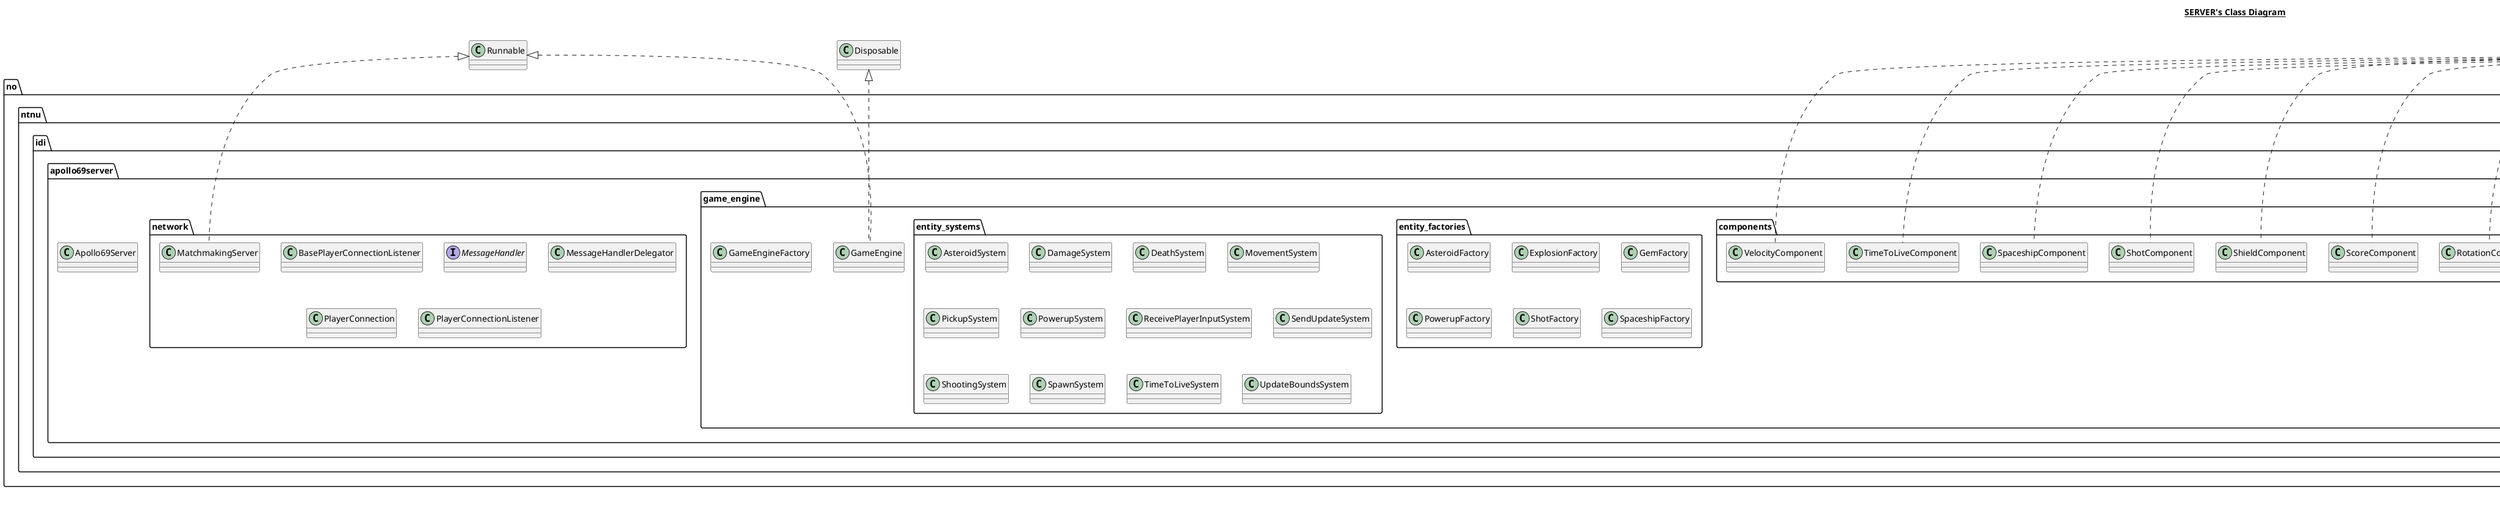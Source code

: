 @startuml

title __SERVER's Class Diagram__\n

  namespace no.ntnu.idi.apollo69server {
    class no.ntnu.idi.apollo69server.Apollo69Server {
    }
  }
  

  namespace no.ntnu.idi.apollo69server {
    namespace game_engine {
      class no.ntnu.idi.apollo69server.game_engine.GameEngine {
      }
    }
  }
  

  namespace no.ntnu.idi.apollo69server {
    namespace game_engine {
      class no.ntnu.idi.apollo69server.game_engine.GameEngineFactory {
      }
    }
  }
  

  namespace no.ntnu.idi.apollo69server {
    namespace game_engine {
      namespace components {
        class no.ntnu.idi.apollo69server.game_engine.components.AsteroidComponent {
        }
      }
    }
  }
  

  namespace no.ntnu.idi.apollo69server {
    namespace game_engine {
      namespace components {
        class no.ntnu.idi.apollo69server.game_engine.components.AttackingComponent {
        }
      }
    }
  }
  

  namespace no.ntnu.idi.apollo69server {
    namespace game_engine {
      namespace components {
        class no.ntnu.idi.apollo69server.game_engine.components.BoundsComponent {
        }
      }
    }
  }
  

  namespace no.ntnu.idi.apollo69server {
    namespace game_engine {
      namespace components {
        class no.ntnu.idi.apollo69server.game_engine.components.DamageComponent {
        }
      }
    }
  }
  

  namespace no.ntnu.idi.apollo69server {
    namespace game_engine {
      namespace components {
        class no.ntnu.idi.apollo69server.game_engine.components.EnergyComponent {
        }
      }
    }
  }
  

  namespace no.ntnu.idi.apollo69server {
    namespace game_engine {
      namespace components {
        class no.ntnu.idi.apollo69server.game_engine.components.ExplosionComponent {
        }
      }
    }
  }
  

  namespace no.ntnu.idi.apollo69server {
    namespace game_engine {
      namespace components {
        class no.ntnu.idi.apollo69server.game_engine.components.GemComponent {
        }
      }
    }
  }
  

  namespace no.ntnu.idi.apollo69server {
    namespace game_engine {
      namespace components {
        class no.ntnu.idi.apollo69server.game_engine.components.HealthComponent {
        }
      }
    }
  }
  

  namespace no.ntnu.idi.apollo69server {
    namespace game_engine {
      namespace components {
        class no.ntnu.idi.apollo69server.game_engine.components.HealthPowerupComponent {
        }
      }
    }
  }
  

  namespace no.ntnu.idi.apollo69server {
    namespace game_engine {
      namespace components {
        class no.ntnu.idi.apollo69server.game_engine.components.InvisibleComponent {
        }
      }
    }
  }
  

  namespace no.ntnu.idi.apollo69server {
    namespace game_engine {
      namespace components {
        class no.ntnu.idi.apollo69server.game_engine.components.NetworkPlayerComponent {
        }
      }
    }
  }
  

  namespace no.ntnu.idi.apollo69server {
    namespace game_engine {
      namespace components {
        class no.ntnu.idi.apollo69server.game_engine.components.PickupComponent {
        }
      }
    }
  }
  

  namespace no.ntnu.idi.apollo69server {
    namespace game_engine {
      namespace components {
        class no.ntnu.idi.apollo69server.game_engine.components.PlayerComponent {
        }
      }
    }
  }
  

  namespace no.ntnu.idi.apollo69server {
    namespace game_engine {
      namespace components {
        class no.ntnu.idi.apollo69server.game_engine.components.PositionComponent {
        }
      }
    }
  }
  

  namespace no.ntnu.idi.apollo69server {
    namespace game_engine {
      namespace components {
        class no.ntnu.idi.apollo69server.game_engine.components.PowerupComponent {
        }
      }
    }
  }
  

  namespace no.ntnu.idi.apollo69server {
    namespace game_engine {
      namespace components {
        class no.ntnu.idi.apollo69server.game_engine.components.RotationComponent {
        }
      }
    }
  }
  

  namespace no.ntnu.idi.apollo69server {
    namespace game_engine {
      namespace components {
        class no.ntnu.idi.apollo69server.game_engine.components.ScoreComponent {
        }
      }
    }
  }
  

  namespace no.ntnu.idi.apollo69server {
    namespace game_engine {
      namespace components {
        class no.ntnu.idi.apollo69server.game_engine.components.ShieldComponent {
        }
      }
    }
  }
  

  namespace no.ntnu.idi.apollo69server {
    namespace game_engine {
      namespace components {
        class no.ntnu.idi.apollo69server.game_engine.components.ShotComponent {
        }
      }
    }
  }
  

  namespace no.ntnu.idi.apollo69server {
    namespace game_engine {
      namespace components {
        class no.ntnu.idi.apollo69server.game_engine.components.SpaceshipComponent {
        }
      }
    }
  }
  

  namespace no.ntnu.idi.apollo69server {
    namespace game_engine {
      namespace components {
        class no.ntnu.idi.apollo69server.game_engine.components.TimeToLiveComponent {
        }
      }
    }
  }
  

  namespace no.ntnu.idi.apollo69server {
    namespace game_engine {
      namespace components {
        class no.ntnu.idi.apollo69server.game_engine.components.VelocityComponent {
        }
      }
    }
  }
  

  namespace no.ntnu.idi.apollo69server {
    namespace game_engine {
      namespace entity_factories {
        class no.ntnu.idi.apollo69server.game_engine.entity_factories.AsteroidFactory {
        }
      }
    }
  }
  

  namespace no.ntnu.idi.apollo69server {
    namespace game_engine {
      namespace entity_factories {
        class no.ntnu.idi.apollo69server.game_engine.entity_factories.ExplosionFactory {
        }
      }
    }
  }
  

  namespace no.ntnu.idi.apollo69server {
    namespace game_engine {
      namespace entity_factories {
        class no.ntnu.idi.apollo69server.game_engine.entity_factories.GemFactory {
        }
      }
    }
  }
  

  namespace no.ntnu.idi.apollo69server {
    namespace game_engine {
      namespace entity_factories {
        class no.ntnu.idi.apollo69server.game_engine.entity_factories.PowerupFactory {
        }
      }
    }
  }
  

  namespace no.ntnu.idi.apollo69server {
    namespace game_engine {
      namespace entity_factories {
        class no.ntnu.idi.apollo69server.game_engine.entity_factories.ShotFactory {
        }
      }
    }
  }
  

  namespace no.ntnu.idi.apollo69server {
    namespace game_engine {
      namespace entity_factories {
        class no.ntnu.idi.apollo69server.game_engine.entity_factories.SpaceshipFactory {
        }
      }
    }
  }
  

  namespace no.ntnu.idi.apollo69server {
    namespace game_engine {
      namespace entity_systems {
        class no.ntnu.idi.apollo69server.game_engine.entity_systems.AsteroidSystem {
        }
      }
    }
  }
  

  namespace no.ntnu.idi.apollo69server {
    namespace game_engine {
      namespace entity_systems {
        class no.ntnu.idi.apollo69server.game_engine.entity_systems.DamageSystem {
        }
      }
    }
  }
  

  namespace no.ntnu.idi.apollo69server {
    namespace game_engine {
      namespace entity_systems {
        class no.ntnu.idi.apollo69server.game_engine.entity_systems.DeathSystem {
        }
      }
    }
  }
  

  namespace no.ntnu.idi.apollo69server {
    namespace game_engine {
      namespace entity_systems {
        class no.ntnu.idi.apollo69server.game_engine.entity_systems.MovementSystem {
        }
      }
    }
  }
  

  namespace no.ntnu.idi.apollo69server {
    namespace game_engine {
      namespace entity_systems {
        class no.ntnu.idi.apollo69server.game_engine.entity_systems.PickupSystem {
        }
      }
    }
  }
  

  namespace no.ntnu.idi.apollo69server {
    namespace game_engine {
      namespace entity_systems {
        class no.ntnu.idi.apollo69server.game_engine.entity_systems.PowerupSystem {
        }
      }
    }
  }
  

  namespace no.ntnu.idi.apollo69server {
    namespace game_engine {
      namespace entity_systems {
        class no.ntnu.idi.apollo69server.game_engine.entity_systems.ReceivePlayerInputSystem {
        }
      }
    }
  }
  

  namespace no.ntnu.idi.apollo69server {
    namespace game_engine {
      namespace entity_systems {
        class no.ntnu.idi.apollo69server.game_engine.entity_systems.SendUpdateSystem {
        }
      }
    }
  }
  

  namespace no.ntnu.idi.apollo69server {
    namespace game_engine {
      namespace entity_systems {
        class no.ntnu.idi.apollo69server.game_engine.entity_systems.ShootingSystem {
        }
      }
    }
  }
  

  namespace no.ntnu.idi.apollo69server {
    namespace game_engine {
      namespace entity_systems {
        class no.ntnu.idi.apollo69server.game_engine.entity_systems.SpawnSystem {
        }
      }
    }
  }
  

  namespace no.ntnu.idi.apollo69server {
    namespace game_engine {
      namespace entity_systems {
        class no.ntnu.idi.apollo69server.game_engine.entity_systems.TimeToLiveSystem {
        }
      }
    }
  }
  

  namespace no.ntnu.idi.apollo69server {
    namespace game_engine {
      namespace entity_systems {
        class no.ntnu.idi.apollo69server.game_engine.entity_systems.UpdateBoundsSystem {
        }
      }
    }
  }
  

  namespace no.ntnu.idi.apollo69server {
    namespace network {
      class no.ntnu.idi.apollo69server.network.BasePlayerConnectionListener {
      }
    }
  }
  

  namespace no.ntnu.idi.apollo69server {
    namespace network {
      class no.ntnu.idi.apollo69server.network.MatchmakingServer {
      }
    }
  }
  

  namespace no.ntnu.idi.apollo69server {
    namespace network {
      interface no.ntnu.idi.apollo69server.network.MessageHandler {
      }
    }
  }
  

  namespace no.ntnu.idi.apollo69server {
    namespace network {
      class no.ntnu.idi.apollo69server.network.MessageHandlerDelegator {
      }
    }
  }
  

  namespace no.ntnu.idi.apollo69server {
    namespace network {
      class no.ntnu.idi.apollo69server.network.PlayerConnection {
      }
    }
  }
  

  namespace no.ntnu.idi.apollo69server {
    namespace network {
      class no.ntnu.idi.apollo69server.network.PlayerConnectionListener {
      }
    }
  }
  

  no.ntnu.idi.apollo69server.game_engine.GameEngine .up.|> Disposable
  no.ntnu.idi.apollo69server.game_engine.GameEngine .up.|> Runnable
  no.ntnu.idi.apollo69server.game_engine.components.AsteroidComponent .up.|> Component
  no.ntnu.idi.apollo69server.game_engine.components.AttackingComponent .up.|> Component
  no.ntnu.idi.apollo69server.game_engine.components.BoundsComponent .up.|> Component
  no.ntnu.idi.apollo69server.game_engine.components.DamageComponent .up.|> Component
  no.ntnu.idi.apollo69server.game_engine.components.EnergyComponent .up.|> Component
  no.ntnu.idi.apollo69server.game_engine.components.ExplosionComponent .up.|> Component
  no.ntnu.idi.apollo69server.game_engine.components.GemComponent .up.|> Component
  no.ntnu.idi.apollo69server.game_engine.components.HealthComponent .up.|> Component
  no.ntnu.idi.apollo69server.game_engine.components.HealthPowerupComponent .up.|> Component
  no.ntnu.idi.apollo69server.game_engine.components.InvisibleComponent .up.|> Component
  no.ntnu.idi.apollo69server.game_engine.components.NetworkPlayerComponent .up.|> Component
  no.ntnu.idi.apollo69server.game_engine.components.PickupComponent .up.|> Component
  no.ntnu.idi.apollo69server.game_engine.components.PlayerComponent .up.|> Component
  no.ntnu.idi.apollo69server.game_engine.components.PositionComponent .up.|> Component
  no.ntnu.idi.apollo69server.game_engine.components.PowerupComponent .up.|> Component
  no.ntnu.idi.apollo69server.game_engine.components.RotationComponent .up.|> Component
  no.ntnu.idi.apollo69server.game_engine.components.ScoreComponent .up.|> Component
  no.ntnu.idi.apollo69server.game_engine.components.ShieldComponent .up.|> Component
  no.ntnu.idi.apollo69server.game_engine.components.ShotComponent .up.|> Component
  no.ntnu.idi.apollo69server.game_engine.components.SpaceshipComponent .up.|> Component
  no.ntnu.idi.apollo69server.game_engine.components.TimeToLiveComponent .up.|> Component
  no.ntnu.idi.apollo69server.game_engine.components.VelocityComponent .up.|> Component
  no.ntnu.idi.apollo69server.network.MatchmakingServer .up.|> Runnable


right footer


PlantUML diagram generated by SketchIt! (https://bitbucket.org/pmesmeur/sketch.it)
For more information about this tool, please contact philippe.mesmeur@gmail.com
endfooter

@enduml

